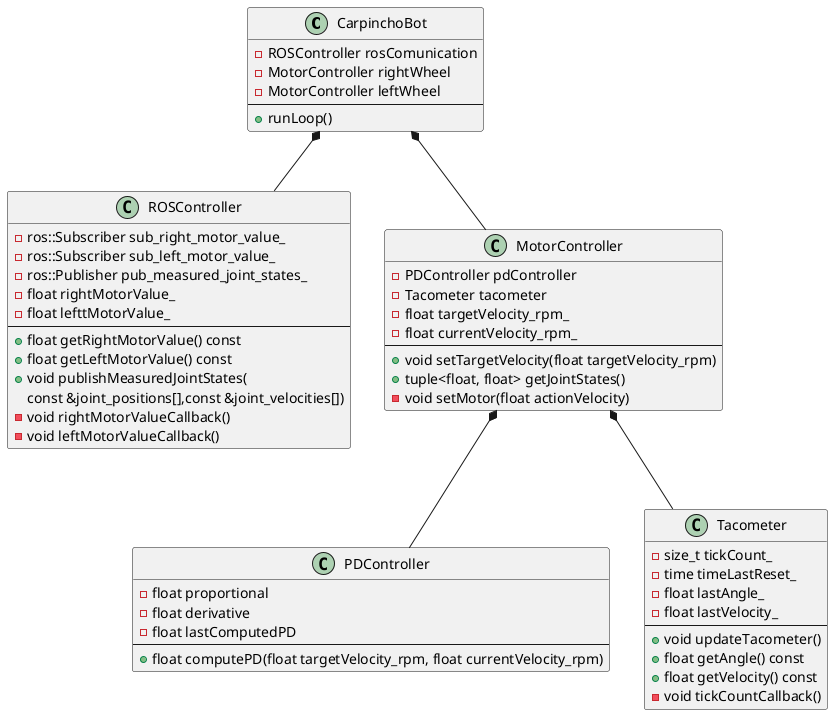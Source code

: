 @startuml

class CarpinchoBot {
    -ROSController rosComunication
    -MotorController rightWheel
    -MotorController leftWheel
    --
    +runLoop()
}

CarpinchoBot *-- ROSController
CarpinchoBot *-- MotorController

class ROSController {
    -ros::Subscriber sub_right_motor_value_
    -ros::Subscriber sub_left_motor_value_
    -ros::Publisher pub_measured_joint_states_
    -float rightMotorValue_
    -float lefttMotorValue_
    --
    +float getRightMotorValue() const
    +float getLeftMotorValue() const
    +void publishMeasuredJointStates(
        const &joint_positions[],const &joint_velocities[])
    -void rightMotorValueCallback()
    -void leftMotorValueCallback()
}

class MotorController {
    -PDController pdController
    -Tacometer tacometer
    -float targetVelocity_rpm_
    -float currentVelocity_rpm_
    --
    +void setTargetVelocity(float targetVelocity_rpm)
    +tuple<float, float> getJointStates()
    -void setMotor(float actionVelocity)
}

MotorController *-- PDController
MotorController *-- Tacometer

class PDController {
    -float proportional
    -float derivative
    -float lastComputedPD
    ' +float integrative
    --
    +float computePD(float targetVelocity_rpm, float currentVelocity_rpm)
}

class Tacometer {
    -size_t tickCount_
    -time timeLastReset_
    -float lastAngle_
    -float lastVelocity_
    --
    +void updateTacometer()
    +float getAngle() const
    +float getVelocity() const
    -void tickCountCallback()
}

@enduml
